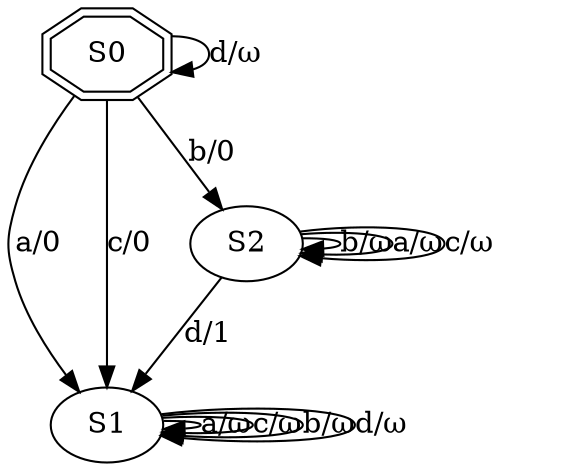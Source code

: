 digraph G {
	S1 -> S1 [label="a/ω"];
	S2 -> S2 [label="b/ω"];
	S2 -> S2 [label="a/ω"];
	S0 -> S2 [label="b/0"];
	S1 -> S1 [label="c/ω"];
	S2 -> S1 [label="d/1"];
	S0 -> S1 [label="a/0"];
	S1 -> S1 [label="b/ω"];
	S2 -> S2 [label="c/ω"];
	S0 -> S0 [label="d/ω"];
	S0 -> S1 [label="c/0"];
	S1 -> S1 [label="d/ω"];
	S0 [shape=doubleoctagon]
}
